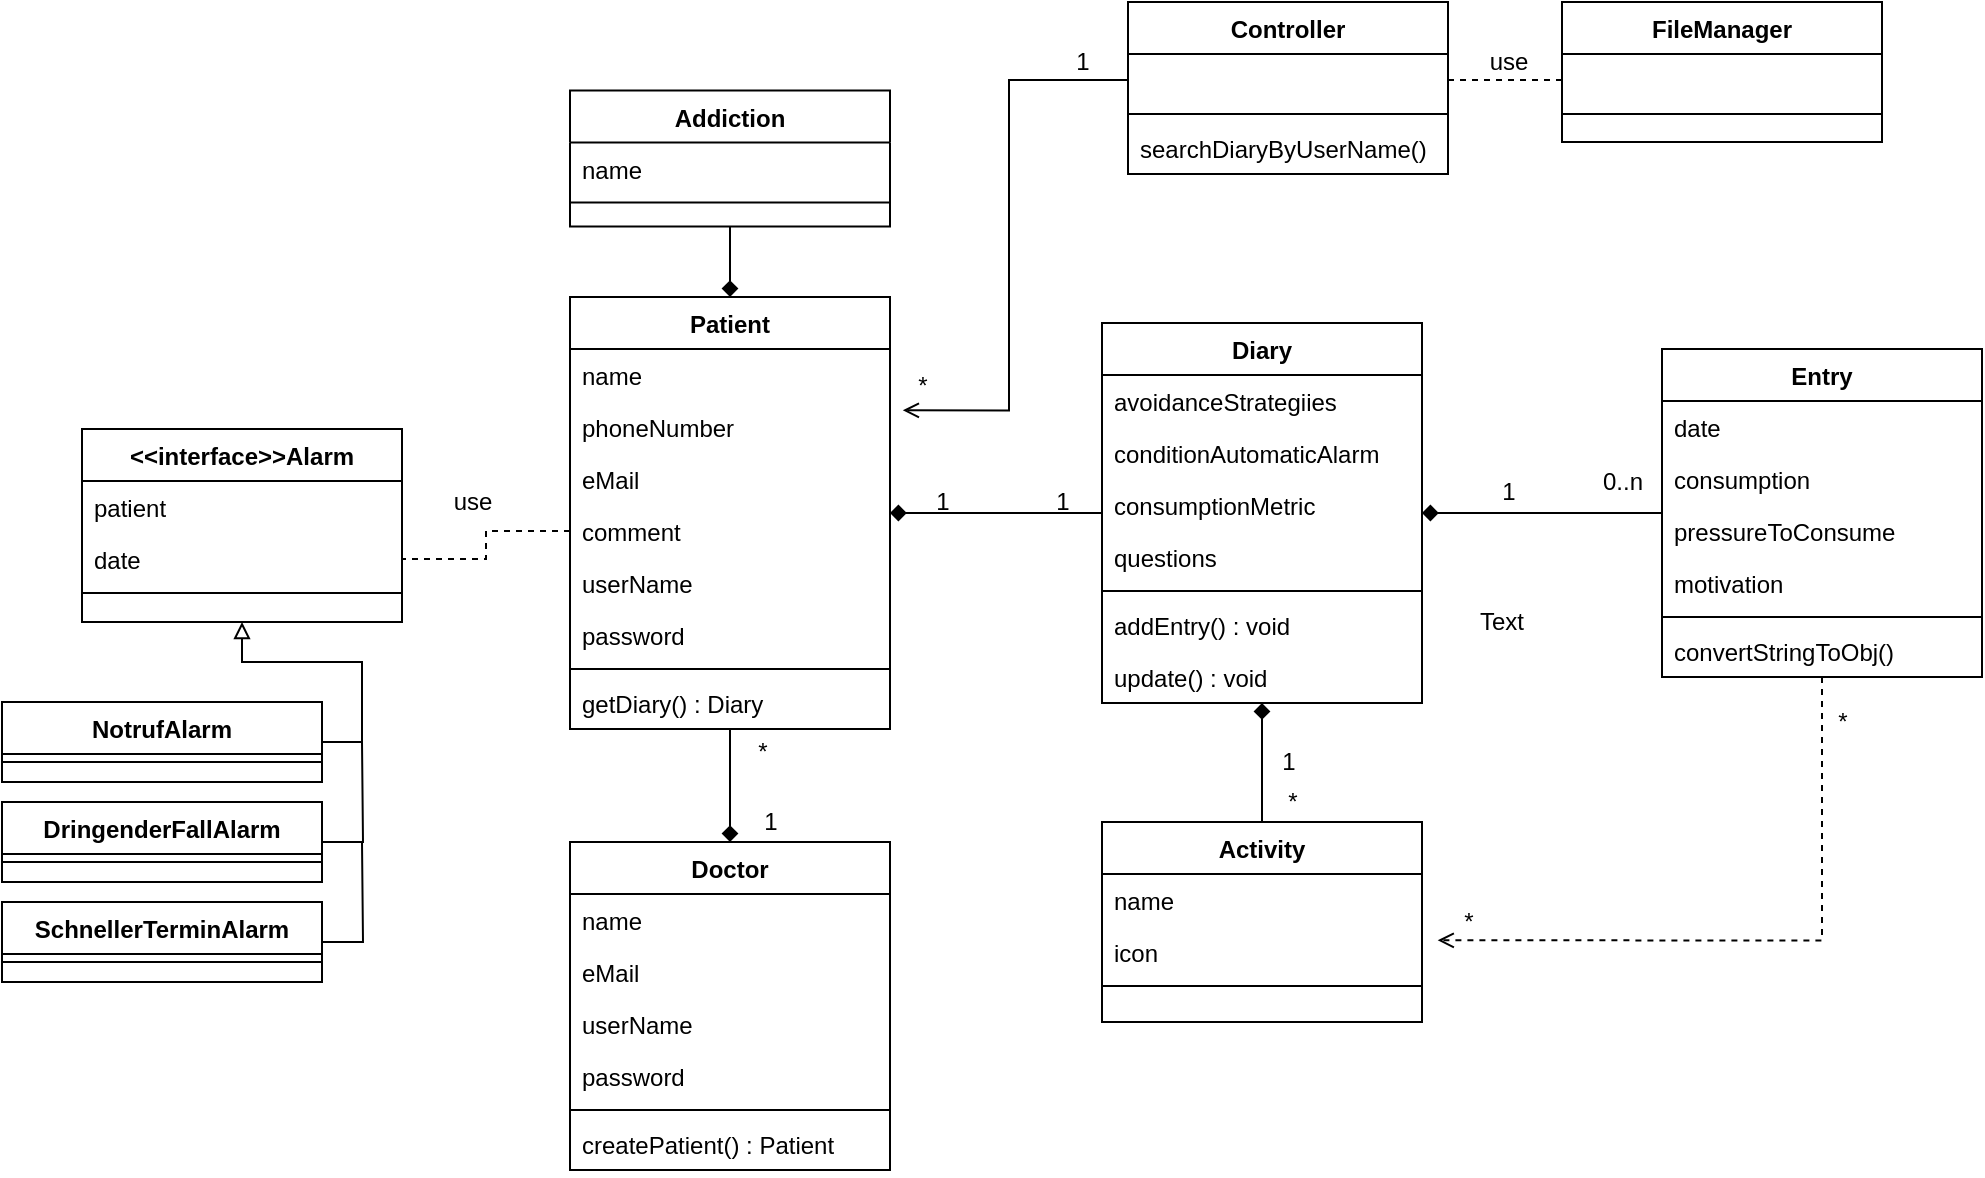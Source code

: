 <mxfile version="13.0.0" type="google"><diagram id="C5RBs43oDa-KdzZeNtuy" name="Page-1"><mxGraphModel dx="1001" dy="927" grid="1" gridSize="10" guides="1" tooltips="1" connect="1" arrows="1" fold="1" page="1" pageScale="1" pageWidth="827" pageHeight="1169" math="0" shadow="0"><root><mxCell id="WIyWlLk6GJQsqaUBKTNV-0"/><mxCell id="WIyWlLk6GJQsqaUBKTNV-1" parent="WIyWlLk6GJQsqaUBKTNV-0"/><mxCell id="cpq8LEayzA1t1rluFKNk-62" style="edgeStyle=orthogonalEdgeStyle;rounded=0;orthogonalLoop=1;jettySize=auto;html=1;entryX=0.5;entryY=0;entryDx=0;entryDy=0;endArrow=diamond;endFill=1;" edge="1" parent="WIyWlLk6GJQsqaUBKTNV-1" source="cpq8LEayzA1t1rluFKNk-8" target="cpq8LEayzA1t1rluFKNk-14"><mxGeometry relative="1" as="geometry"/></mxCell><mxCell id="cpq8LEayzA1t1rluFKNk-60" style="edgeStyle=orthogonalEdgeStyle;rounded=0;orthogonalLoop=1;jettySize=auto;html=1;endArrow=diamond;endFill=1;sourcePortConstraint=none;entryX=1;entryY=0.5;entryDx=0;entryDy=0;" edge="1" parent="WIyWlLk6GJQsqaUBKTNV-1" source="cpq8LEayzA1t1rluFKNk-20" target="cpq8LEayzA1t1rluFKNk-8"><mxGeometry relative="1" as="geometry"><mxPoint x="530" y="200" as="targetPoint"/></mxGeometry></mxCell><mxCell id="cpq8LEayzA1t1rluFKNk-61" style="edgeStyle=orthogonalEdgeStyle;rounded=0;orthogonalLoop=1;jettySize=auto;html=1;entryX=1;entryY=0.5;entryDx=0;entryDy=0;endArrow=diamond;endFill=1;" edge="1" parent="WIyWlLk6GJQsqaUBKTNV-1" source="cpq8LEayzA1t1rluFKNk-26" target="cpq8LEayzA1t1rluFKNk-20"><mxGeometry relative="1" as="geometry"/></mxCell><mxCell id="cpq8LEayzA1t1rluFKNk-78" value="1" style="text;html=1;align=center;verticalAlign=middle;resizable=0;points=[];autosize=1;" vertex="1" parent="WIyWlLk6GJQsqaUBKTNV-1"><mxGeometry x="480" y="250" width="20" height="20" as="geometry"/></mxCell><mxCell id="cpq8LEayzA1t1rluFKNk-79" value="1" style="text;html=1;align=center;verticalAlign=middle;resizable=0;points=[];autosize=1;" vertex="1" parent="WIyWlLk6GJQsqaUBKTNV-1"><mxGeometry x="540" y="250" width="20" height="20" as="geometry"/></mxCell><mxCell id="cpq8LEayzA1t1rluFKNk-80" value="1" style="text;html=1;align=center;verticalAlign=middle;resizable=0;points=[];autosize=1;" vertex="1" parent="WIyWlLk6GJQsqaUBKTNV-1"><mxGeometry x="763" y="245" width="20" height="20" as="geometry"/></mxCell><mxCell id="cpq8LEayzA1t1rluFKNk-81" value="0..n" style="text;html=1;align=center;verticalAlign=middle;resizable=0;points=[];autosize=1;" vertex="1" parent="WIyWlLk6GJQsqaUBKTNV-1"><mxGeometry x="810" y="240" width="40" height="20" as="geometry"/></mxCell><mxCell id="cpq8LEayzA1t1rluFKNk-105" style="edgeStyle=orthogonalEdgeStyle;rounded=0;orthogonalLoop=1;jettySize=auto;html=1;entryX=0.5;entryY=0;entryDx=0;entryDy=0;endArrow=diamond;endFill=1;" edge="1" parent="WIyWlLk6GJQsqaUBKTNV-1" source="cpq8LEayzA1t1rluFKNk-32" target="cpq8LEayzA1t1rluFKNk-8"><mxGeometry relative="1" as="geometry"/></mxCell><mxCell id="cpq8LEayzA1t1rluFKNk-95" style="edgeStyle=orthogonalEdgeStyle;rounded=0;orthogonalLoop=1;jettySize=auto;html=1;exitX=0.5;exitY=0;exitDx=0;exitDy=0;entryX=0.5;entryY=1;entryDx=0;entryDy=0;endArrow=diamond;endFill=1;" edge="1" parent="WIyWlLk6GJQsqaUBKTNV-1" source="cpq8LEayzA1t1rluFKNk-86" target="cpq8LEayzA1t1rluFKNk-20"><mxGeometry relative="1" as="geometry"/></mxCell><mxCell id="cpq8LEayzA1t1rluFKNk-93" value="*" style="text;html=1;align=center;verticalAlign=middle;resizable=0;points=[];autosize=1;" vertex="1" parent="WIyWlLk6GJQsqaUBKTNV-1"><mxGeometry x="930" y="360" width="20" height="20" as="geometry"/></mxCell><mxCell id="cpq8LEayzA1t1rluFKNk-94" value="*" style="text;html=1;align=center;verticalAlign=middle;resizable=0;points=[];autosize=1;" vertex="1" parent="WIyWlLk6GJQsqaUBKTNV-1"><mxGeometry x="743" y="460" width="20" height="20" as="geometry"/></mxCell><mxCell id="cpq8LEayzA1t1rluFKNk-96" value="1" style="text;html=1;align=center;verticalAlign=middle;resizable=0;points=[];autosize=1;" vertex="1" parent="WIyWlLk6GJQsqaUBKTNV-1"><mxGeometry x="653" y="380" width="20" height="20" as="geometry"/></mxCell><mxCell id="cpq8LEayzA1t1rluFKNk-97" value="*" style="text;html=1;align=center;verticalAlign=middle;resizable=0;points=[];autosize=1;" vertex="1" parent="WIyWlLk6GJQsqaUBKTNV-1"><mxGeometry x="655" y="400" width="20" height="20" as="geometry"/></mxCell><mxCell id="cpq8LEayzA1t1rluFKNk-102" style="edgeStyle=orthogonalEdgeStyle;rounded=0;orthogonalLoop=1;jettySize=auto;html=1;entryX=1.049;entryY=0.276;entryDx=0;entryDy=0;entryPerimeter=0;endArrow=open;endFill=0;dashed=1;" edge="1" parent="WIyWlLk6GJQsqaUBKTNV-1" source="cpq8LEayzA1t1rluFKNk-26" target="cpq8LEayzA1t1rluFKNk-88"><mxGeometry relative="1" as="geometry"/></mxCell><mxCell id="cpq8LEayzA1t1rluFKNk-103" value="*" style="text;html=1;align=center;verticalAlign=middle;resizable=0;points=[];autosize=1;" vertex="1" parent="WIyWlLk6GJQsqaUBKTNV-1"><mxGeometry x="390" y="375" width="20" height="20" as="geometry"/></mxCell><mxCell id="cpq8LEayzA1t1rluFKNk-104" value="1" style="text;html=1;align=center;verticalAlign=middle;resizable=0;points=[];autosize=1;" vertex="1" parent="WIyWlLk6GJQsqaUBKTNV-1"><mxGeometry x="394" y="410" width="20" height="20" as="geometry"/></mxCell><mxCell id="cpq8LEayzA1t1rluFKNk-114" value="use" style="text;html=1;align=center;verticalAlign=middle;resizable=0;points=[];autosize=1;" vertex="1" parent="WIyWlLk6GJQsqaUBKTNV-1"><mxGeometry x="240" y="250" width="30" height="20" as="geometry"/></mxCell><mxCell id="cpq8LEayzA1t1rluFKNk-132" style="edgeStyle=orthogonalEdgeStyle;rounded=0;orthogonalLoop=1;jettySize=auto;html=1;exitX=0.5;exitY=1;exitDx=0;exitDy=0;entryX=1;entryY=0.5;entryDx=0;entryDy=0;endArrow=none;endFill=0;strokeColor=none;startArrow=block;startFill=0;" edge="1" parent="WIyWlLk6GJQsqaUBKTNV-1" source="cpq8LEayzA1t1rluFKNk-120"><mxGeometry relative="1" as="geometry"><mxPoint x="180" y="399" as="targetPoint"/></mxGeometry></mxCell><mxCell id="cpq8LEayzA1t1rluFKNk-137" style="edgeStyle=orthogonalEdgeStyle;rounded=0;orthogonalLoop=1;jettySize=auto;html=1;exitX=0;exitY=0.5;exitDx=0;exitDy=0;entryX=1;entryY=0.5;entryDx=0;entryDy=0;startArrow=none;startFill=0;endArrow=none;endFill=0;dashed=1;" edge="1" parent="WIyWlLk6GJQsqaUBKTNV-1" source="cpq8LEayzA1t1rluFKNk-45" target="cpq8LEayzA1t1rluFKNk-122"><mxGeometry relative="1" as="geometry"/></mxCell><mxCell id="cpq8LEayzA1t1rluFKNk-163" value="1" style="text;html=1;align=center;verticalAlign=middle;resizable=0;points=[];autosize=1;" vertex="1" parent="WIyWlLk6GJQsqaUBKTNV-1"><mxGeometry x="550" y="30" width="20" height="20" as="geometry"/></mxCell><mxCell id="cpq8LEayzA1t1rluFKNk-164" value="*" style="text;html=1;align=center;verticalAlign=middle;resizable=0;points=[];autosize=1;" vertex="1" parent="WIyWlLk6GJQsqaUBKTNV-1"><mxGeometry x="470" y="192" width="20" height="20" as="geometry"/></mxCell><mxCell id="cpq8LEayzA1t1rluFKNk-166" style="edgeStyle=orthogonalEdgeStyle;rounded=0;orthogonalLoop=1;jettySize=auto;html=1;exitX=0;exitY=0.5;exitDx=0;exitDy=0;entryX=1.04;entryY=0.179;entryDx=0;entryDy=0;entryPerimeter=0;startArrow=none;startFill=0;endArrow=open;endFill=0;" edge="1" parent="WIyWlLk6GJQsqaUBKTNV-1" source="cpq8LEayzA1t1rluFKNk-158" target="cpq8LEayzA1t1rluFKNk-10"><mxGeometry relative="1" as="geometry"/></mxCell><mxCell id="cpq8LEayzA1t1rluFKNk-172" style="edgeStyle=orthogonalEdgeStyle;rounded=0;orthogonalLoop=1;jettySize=auto;html=1;exitX=1;exitY=0.5;exitDx=0;exitDy=0;entryX=0;entryY=0.5;entryDx=0;entryDy=0;startArrow=none;startFill=0;endArrow=none;endFill=0;dashed=1;" edge="1" parent="WIyWlLk6GJQsqaUBKTNV-1" source="cpq8LEayzA1t1rluFKNk-158" target="cpq8LEayzA1t1rluFKNk-170"><mxGeometry relative="1" as="geometry"/></mxCell><mxCell id="cpq8LEayzA1t1rluFKNk-173" value="use" style="text;html=1;align=center;verticalAlign=middle;resizable=0;points=[];autosize=1;" vertex="1" parent="WIyWlLk6GJQsqaUBKTNV-1"><mxGeometry x="758" y="30" width="30" height="20" as="geometry"/></mxCell><mxCell id="cpq8LEayzA1t1rluFKNk-8" value="Patient" style="swimlane;fontStyle=1;align=center;verticalAlign=top;childLayout=stackLayout;horizontal=1;startSize=26;horizontalStack=0;resizeParent=1;resizeLast=0;collapsible=1;marginBottom=0;" vertex="1" parent="WIyWlLk6GJQsqaUBKTNV-1"><mxGeometry x="304" y="157.5" width="160" height="216" as="geometry"><mxRectangle x="220" y="120" width="160" height="26" as="alternateBounds"/></mxGeometry></mxCell><mxCell id="cpq8LEayzA1t1rluFKNk-9" value="name" style="text;align=left;verticalAlign=top;spacingLeft=4;spacingRight=4;overflow=hidden;rotatable=0;points=[[0,0.5],[1,0.5]];portConstraint=eastwest;" vertex="1" parent="cpq8LEayzA1t1rluFKNk-8"><mxGeometry y="26" width="160" height="26" as="geometry"/></mxCell><mxCell id="cpq8LEayzA1t1rluFKNk-10" value="phoneNumber" style="text;align=left;verticalAlign=top;spacingLeft=4;spacingRight=4;overflow=hidden;rotatable=0;points=[[0,0.5],[1,0.5]];portConstraint=eastwest;rounded=0;shadow=0;html=0;" vertex="1" parent="cpq8LEayzA1t1rluFKNk-8"><mxGeometry y="52" width="160" height="26" as="geometry"/></mxCell><mxCell id="cpq8LEayzA1t1rluFKNk-11" value="eMail" style="text;align=left;verticalAlign=top;spacingLeft=4;spacingRight=4;overflow=hidden;rotatable=0;points=[[0,0.5],[1,0.5]];portConstraint=eastwest;rounded=0;shadow=0;html=0;" vertex="1" parent="cpq8LEayzA1t1rluFKNk-8"><mxGeometry y="78" width="160" height="26" as="geometry"/></mxCell><mxCell id="cpq8LEayzA1t1rluFKNk-45" value="comment" style="text;align=left;verticalAlign=top;spacingLeft=4;spacingRight=4;overflow=hidden;rotatable=0;points=[[0,0.5],[1,0.5]];portConstraint=eastwest;rounded=0;shadow=0;html=0;" vertex="1" parent="cpq8LEayzA1t1rluFKNk-8"><mxGeometry y="104" width="160" height="26" as="geometry"/></mxCell><mxCell id="cpq8LEayzA1t1rluFKNk-46" value="userName" style="text;align=left;verticalAlign=top;spacingLeft=4;spacingRight=4;overflow=hidden;rotatable=0;points=[[0,0.5],[1,0.5]];portConstraint=eastwest;rounded=0;shadow=0;html=0;" vertex="1" parent="cpq8LEayzA1t1rluFKNk-8"><mxGeometry y="130" width="160" height="26" as="geometry"/></mxCell><mxCell id="cpq8LEayzA1t1rluFKNk-47" value="password" style="text;align=left;verticalAlign=top;spacingLeft=4;spacingRight=4;overflow=hidden;rotatable=0;points=[[0,0.5],[1,0.5]];portConstraint=eastwest;rounded=0;shadow=0;html=0;" vertex="1" parent="cpq8LEayzA1t1rluFKNk-8"><mxGeometry y="156" width="160" height="26" as="geometry"/></mxCell><mxCell id="cpq8LEayzA1t1rluFKNk-12" value="" style="line;html=1;strokeWidth=1;align=left;verticalAlign=middle;spacingTop=-1;spacingLeft=3;spacingRight=3;rotatable=0;labelPosition=right;points=[];portConstraint=eastwest;" vertex="1" parent="cpq8LEayzA1t1rluFKNk-8"><mxGeometry y="182" width="160" height="8" as="geometry"/></mxCell><mxCell id="cpq8LEayzA1t1rluFKNk-186" value="getDiary() : Diary" style="text;align=left;verticalAlign=top;spacingLeft=4;spacingRight=4;overflow=hidden;rotatable=0;points=[[0,0.5],[1,0.5]];portConstraint=eastwest;" vertex="1" parent="cpq8LEayzA1t1rluFKNk-8"><mxGeometry y="190" width="160" height="26" as="geometry"/></mxCell><mxCell id="cpq8LEayzA1t1rluFKNk-120" value="&lt;&lt;interface&gt;&gt;Alarm" style="swimlane;fontStyle=1;align=center;verticalAlign=top;childLayout=stackLayout;horizontal=1;startSize=26;horizontalStack=0;resizeParent=1;resizeLast=0;collapsible=1;marginBottom=0;" vertex="1" parent="WIyWlLk6GJQsqaUBKTNV-1"><mxGeometry x="60" y="223.5" width="160" height="96.5" as="geometry"><mxRectangle x="220" y="120" width="160" height="26" as="alternateBounds"/></mxGeometry></mxCell><mxCell id="cpq8LEayzA1t1rluFKNk-121" value="patient" style="text;align=left;verticalAlign=top;spacingLeft=4;spacingRight=4;overflow=hidden;rotatable=0;points=[[0,0.5],[1,0.5]];portConstraint=eastwest;" vertex="1" parent="cpq8LEayzA1t1rluFKNk-120"><mxGeometry y="26" width="160" height="26" as="geometry"/></mxCell><mxCell id="cpq8LEayzA1t1rluFKNk-122" value="date" style="text;align=left;verticalAlign=top;spacingLeft=4;spacingRight=4;overflow=hidden;rotatable=0;points=[[0,0.5],[1,0.5]];portConstraint=eastwest;rounded=0;shadow=0;html=0;" vertex="1" parent="cpq8LEayzA1t1rluFKNk-120"><mxGeometry y="52" width="160" height="26" as="geometry"/></mxCell><mxCell id="cpq8LEayzA1t1rluFKNk-124" value="" style="line;html=1;strokeWidth=1;align=left;verticalAlign=middle;spacingTop=-1;spacingLeft=3;spacingRight=3;rotatable=0;labelPosition=right;points=[];portConstraint=eastwest;" vertex="1" parent="cpq8LEayzA1t1rluFKNk-120"><mxGeometry y="78" width="160" height="8" as="geometry"/></mxCell><mxCell id="cpq8LEayzA1t1rluFKNk-178" style="edgeStyle=orthogonalEdgeStyle;rounded=0;orthogonalLoop=1;jettySize=auto;html=1;exitX=1;exitY=0.5;exitDx=0;exitDy=0;entryX=0.5;entryY=1;entryDx=0;entryDy=0;startArrow=none;startFill=0;endArrow=block;endFill=0;" edge="1" parent="WIyWlLk6GJQsqaUBKTNV-1" source="cpq8LEayzA1t1rluFKNk-115" target="cpq8LEayzA1t1rluFKNk-120"><mxGeometry relative="1" as="geometry"/></mxCell><mxCell id="cpq8LEayzA1t1rluFKNk-115" value="NotrufAlarm" style="swimlane;fontStyle=1;align=center;verticalAlign=top;childLayout=stackLayout;horizontal=1;startSize=26;horizontalStack=0;resizeParent=1;resizeLast=0;collapsible=1;marginBottom=0;" vertex="1" parent="WIyWlLk6GJQsqaUBKTNV-1"><mxGeometry x="20" y="360" width="160" height="40" as="geometry"><mxRectangle x="220" y="120" width="160" height="26" as="alternateBounds"/></mxGeometry></mxCell><mxCell id="cpq8LEayzA1t1rluFKNk-119" value="" style="line;html=1;strokeWidth=1;align=left;verticalAlign=middle;spacingTop=-1;spacingLeft=3;spacingRight=3;rotatable=0;labelPosition=right;points=[];portConstraint=eastwest;" vertex="1" parent="cpq8LEayzA1t1rluFKNk-115"><mxGeometry y="26" width="160" height="8" as="geometry"/></mxCell><mxCell id="cpq8LEayzA1t1rluFKNk-14" value="Doctor" style="swimlane;fontStyle=1;align=center;verticalAlign=top;childLayout=stackLayout;horizontal=1;startSize=26;horizontalStack=0;resizeParent=1;resizeLast=0;collapsible=1;marginBottom=0;" vertex="1" parent="WIyWlLk6GJQsqaUBKTNV-1"><mxGeometry x="304" y="430" width="160" height="164" as="geometry"><mxRectangle x="220" y="120" width="160" height="26" as="alternateBounds"/></mxGeometry></mxCell><mxCell id="cpq8LEayzA1t1rluFKNk-15" value="name" style="text;align=left;verticalAlign=top;spacingLeft=4;spacingRight=4;overflow=hidden;rotatable=0;points=[[0,0.5],[1,0.5]];portConstraint=eastwest;" vertex="1" parent="cpq8LEayzA1t1rluFKNk-14"><mxGeometry y="26" width="160" height="26" as="geometry"/></mxCell><mxCell id="cpq8LEayzA1t1rluFKNk-17" value="eMail" style="text;align=left;verticalAlign=top;spacingLeft=4;spacingRight=4;overflow=hidden;rotatable=0;points=[[0,0.5],[1,0.5]];portConstraint=eastwest;rounded=0;shadow=0;html=0;" vertex="1" parent="cpq8LEayzA1t1rluFKNk-14"><mxGeometry y="52" width="160" height="26" as="geometry"/></mxCell><mxCell id="cpq8LEayzA1t1rluFKNk-63" value="userName" style="text;align=left;verticalAlign=top;spacingLeft=4;spacingRight=4;overflow=hidden;rotatable=0;points=[[0,0.5],[1,0.5]];portConstraint=eastwest;rounded=0;shadow=0;html=0;" vertex="1" parent="cpq8LEayzA1t1rluFKNk-14"><mxGeometry y="78" width="160" height="26" as="geometry"/></mxCell><mxCell id="cpq8LEayzA1t1rluFKNk-64" value="password" style="text;align=left;verticalAlign=top;spacingLeft=4;spacingRight=4;overflow=hidden;rotatable=0;points=[[0,0.5],[1,0.5]];portConstraint=eastwest;rounded=0;shadow=0;html=0;" vertex="1" parent="cpq8LEayzA1t1rluFKNk-14"><mxGeometry y="104" width="160" height="26" as="geometry"/></mxCell><mxCell id="cpq8LEayzA1t1rluFKNk-18" value="" style="line;html=1;strokeWidth=1;align=left;verticalAlign=middle;spacingTop=-1;spacingLeft=3;spacingRight=3;rotatable=0;labelPosition=right;points=[];portConstraint=eastwest;" vertex="1" parent="cpq8LEayzA1t1rluFKNk-14"><mxGeometry y="130" width="160" height="8" as="geometry"/></mxCell><mxCell id="cpq8LEayzA1t1rluFKNk-19" value="createPatient() : Patient" style="text;align=left;verticalAlign=top;spacingLeft=4;spacingRight=4;overflow=hidden;rotatable=0;points=[[0,0.5],[1,0.5]];portConstraint=eastwest;" vertex="1" parent="cpq8LEayzA1t1rluFKNk-14"><mxGeometry y="138" width="160" height="26" as="geometry"/></mxCell><mxCell id="cpq8LEayzA1t1rluFKNk-86" value="Activity" style="swimlane;fontStyle=1;align=center;verticalAlign=top;childLayout=stackLayout;horizontal=1;startSize=26;horizontalStack=0;resizeParent=1;resizeLast=0;collapsible=1;marginBottom=0;" vertex="1" parent="WIyWlLk6GJQsqaUBKTNV-1"><mxGeometry x="570" y="420" width="160" height="100" as="geometry"><mxRectangle x="220" y="120" width="160" height="26" as="alternateBounds"/></mxGeometry></mxCell><mxCell id="cpq8LEayzA1t1rluFKNk-87" value="name" style="text;align=left;verticalAlign=top;spacingLeft=4;spacingRight=4;overflow=hidden;rotatable=0;points=[[0,0.5],[1,0.5]];portConstraint=eastwest;" vertex="1" parent="cpq8LEayzA1t1rluFKNk-86"><mxGeometry y="26" width="160" height="26" as="geometry"/></mxCell><mxCell id="cpq8LEayzA1t1rluFKNk-88" value="icon" style="text;align=left;verticalAlign=top;spacingLeft=4;spacingRight=4;overflow=hidden;rotatable=0;points=[[0,0.5],[1,0.5]];portConstraint=eastwest;rounded=0;shadow=0;html=0;" vertex="1" parent="cpq8LEayzA1t1rluFKNk-86"><mxGeometry y="52" width="160" height="26" as="geometry"/></mxCell><mxCell id="cpq8LEayzA1t1rluFKNk-90" value="" style="line;html=1;strokeWidth=1;align=left;verticalAlign=middle;spacingTop=-1;spacingLeft=3;spacingRight=3;rotatable=0;labelPosition=right;points=[];portConstraint=eastwest;" vertex="1" parent="cpq8LEayzA1t1rluFKNk-86"><mxGeometry y="78" width="160" height="8" as="geometry"/></mxCell><mxCell id="cpq8LEayzA1t1rluFKNk-32" value="Addiction" style="swimlane;fontStyle=1;align=center;verticalAlign=top;childLayout=stackLayout;horizontal=1;startSize=26;horizontalStack=0;resizeParent=1;resizeLast=0;collapsible=1;marginBottom=0;" vertex="1" parent="WIyWlLk6GJQsqaUBKTNV-1"><mxGeometry x="304" y="54.25" width="160" height="68" as="geometry"><mxRectangle x="220" y="120" width="160" height="26" as="alternateBounds"/></mxGeometry></mxCell><mxCell id="cpq8LEayzA1t1rluFKNk-33" value="name" style="text;align=left;verticalAlign=top;spacingLeft=4;spacingRight=4;overflow=hidden;rotatable=0;points=[[0,0.5],[1,0.5]];portConstraint=eastwest;" vertex="1" parent="cpq8LEayzA1t1rluFKNk-32"><mxGeometry y="26" width="160" height="26" as="geometry"/></mxCell><mxCell id="cpq8LEayzA1t1rluFKNk-36" value="" style="line;html=1;strokeWidth=1;align=left;verticalAlign=middle;spacingTop=-1;spacingLeft=3;spacingRight=3;rotatable=0;labelPosition=right;points=[];portConstraint=eastwest;" vertex="1" parent="cpq8LEayzA1t1rluFKNk-32"><mxGeometry y="52" width="160" height="8" as="geometry"/></mxCell><mxCell id="cpq8LEayzA1t1rluFKNk-157" value="Controller" style="swimlane;fontStyle=1;align=center;verticalAlign=top;childLayout=stackLayout;horizontal=1;startSize=26;horizontalStack=0;resizeParent=1;resizeLast=0;collapsible=1;marginBottom=0;" vertex="1" parent="WIyWlLk6GJQsqaUBKTNV-1"><mxGeometry x="583" y="10" width="160" height="86" as="geometry"><mxRectangle x="220" y="120" width="160" height="26" as="alternateBounds"/></mxGeometry></mxCell><mxCell id="cpq8LEayzA1t1rluFKNk-158" value=" " style="text;align=left;verticalAlign=top;spacingLeft=4;spacingRight=4;overflow=hidden;rotatable=0;points=[[0,0.5],[1,0.5]];portConstraint=eastwest;" vertex="1" parent="cpq8LEayzA1t1rluFKNk-157"><mxGeometry y="26" width="160" height="26" as="geometry"/></mxCell><mxCell id="cpq8LEayzA1t1rluFKNk-160" value="" style="line;html=1;strokeWidth=1;align=left;verticalAlign=middle;spacingTop=-1;spacingLeft=3;spacingRight=3;rotatable=0;labelPosition=right;points=[];portConstraint=eastwest;" vertex="1" parent="cpq8LEayzA1t1rluFKNk-157"><mxGeometry y="52" width="160" height="8" as="geometry"/></mxCell><mxCell id="cpq8LEayzA1t1rluFKNk-184" value="searchDiaryByUserName()" style="text;align=left;verticalAlign=top;spacingLeft=4;spacingRight=4;overflow=hidden;rotatable=0;points=[[0,0.5],[1,0.5]];portConstraint=eastwest;rounded=0;shadow=0;html=0;" vertex="1" parent="cpq8LEayzA1t1rluFKNk-157"><mxGeometry y="60" width="160" height="26" as="geometry"/></mxCell><mxCell id="cpq8LEayzA1t1rluFKNk-169" value="FileManager" style="swimlane;fontStyle=1;align=center;verticalAlign=top;childLayout=stackLayout;horizontal=1;startSize=26;horizontalStack=0;resizeParent=1;resizeLast=0;collapsible=1;marginBottom=0;" vertex="1" parent="WIyWlLk6GJQsqaUBKTNV-1"><mxGeometry x="800" y="10" width="160" height="70" as="geometry"><mxRectangle x="220" y="120" width="160" height="26" as="alternateBounds"/></mxGeometry></mxCell><mxCell id="cpq8LEayzA1t1rluFKNk-170" value=" " style="text;align=left;verticalAlign=top;spacingLeft=4;spacingRight=4;overflow=hidden;rotatable=0;points=[[0,0.5],[1,0.5]];portConstraint=eastwest;" vertex="1" parent="cpq8LEayzA1t1rluFKNk-169"><mxGeometry y="26" width="160" height="26" as="geometry"/></mxCell><mxCell id="cpq8LEayzA1t1rluFKNk-171" value="" style="line;html=1;strokeWidth=1;align=left;verticalAlign=middle;spacingTop=-1;spacingLeft=3;spacingRight=3;rotatable=0;labelPosition=right;points=[];portConstraint=eastwest;" vertex="1" parent="cpq8LEayzA1t1rluFKNk-169"><mxGeometry y="52" width="160" height="8" as="geometry"/></mxCell><mxCell id="cpq8LEayzA1t1rluFKNk-180" style="edgeStyle=orthogonalEdgeStyle;rounded=0;orthogonalLoop=1;jettySize=auto;html=1;exitX=1;exitY=0.5;exitDx=0;exitDy=0;startArrow=none;startFill=0;endArrow=none;endFill=0;" edge="1" parent="WIyWlLk6GJQsqaUBKTNV-1" source="cpq8LEayzA1t1rluFKNk-38"><mxGeometry relative="1" as="geometry"><mxPoint x="200" y="380" as="targetPoint"/></mxGeometry></mxCell><mxCell id="cpq8LEayzA1t1rluFKNk-38" value="DringenderFallAlarm" style="swimlane;fontStyle=1;align=center;verticalAlign=top;childLayout=stackLayout;horizontal=1;startSize=26;horizontalStack=0;resizeParent=1;resizeLast=0;collapsible=1;marginBottom=0;" vertex="1" parent="WIyWlLk6GJQsqaUBKTNV-1"><mxGeometry x="20" y="410" width="160" height="40" as="geometry"><mxRectangle x="220" y="120" width="160" height="26" as="alternateBounds"/></mxGeometry></mxCell><mxCell id="cpq8LEayzA1t1rluFKNk-42" value="" style="line;html=1;strokeWidth=1;align=left;verticalAlign=middle;spacingTop=-1;spacingLeft=3;spacingRight=3;rotatable=0;labelPosition=right;points=[];portConstraint=eastwest;" vertex="1" parent="cpq8LEayzA1t1rluFKNk-38"><mxGeometry y="26" width="160" height="8" as="geometry"/></mxCell><mxCell id="cpq8LEayzA1t1rluFKNk-181" style="edgeStyle=orthogonalEdgeStyle;rounded=0;orthogonalLoop=1;jettySize=auto;html=1;exitX=1;exitY=0.5;exitDx=0;exitDy=0;startArrow=none;startFill=0;endArrow=none;endFill=0;" edge="1" parent="WIyWlLk6GJQsqaUBKTNV-1" source="cpq8LEayzA1t1rluFKNk-125"><mxGeometry relative="1" as="geometry"><mxPoint x="200" y="430" as="targetPoint"/></mxGeometry></mxCell><mxCell id="cpq8LEayzA1t1rluFKNk-125" value="SchnellerTerminAlarm" style="swimlane;fontStyle=1;align=center;verticalAlign=top;childLayout=stackLayout;horizontal=1;startSize=26;horizontalStack=0;resizeParent=1;resizeLast=0;collapsible=1;marginBottom=0;" vertex="1" parent="WIyWlLk6GJQsqaUBKTNV-1"><mxGeometry x="20" y="460" width="160" height="40" as="geometry"><mxRectangle x="220" y="120" width="160" height="26" as="alternateBounds"/></mxGeometry></mxCell><mxCell id="cpq8LEayzA1t1rluFKNk-129" value="" style="line;html=1;strokeWidth=1;align=left;verticalAlign=middle;spacingTop=-1;spacingLeft=3;spacingRight=3;rotatable=0;labelPosition=right;points=[];portConstraint=eastwest;" vertex="1" parent="cpq8LEayzA1t1rluFKNk-125"><mxGeometry y="26" width="160" height="8" as="geometry"/></mxCell><mxCell id="cpq8LEayzA1t1rluFKNk-182" value="Text" style="text;html=1;strokeColor=none;fillColor=none;align=center;verticalAlign=middle;whiteSpace=wrap;rounded=0;" vertex="1" parent="WIyWlLk6GJQsqaUBKTNV-1"><mxGeometry x="750" y="310" width="40" height="20" as="geometry"/></mxCell><mxCell id="cpq8LEayzA1t1rluFKNk-20" value="Diary" style="swimlane;fontStyle=1;align=center;verticalAlign=top;childLayout=stackLayout;horizontal=1;startSize=26;horizontalStack=0;resizeParent=1;resizeLast=0;collapsible=1;marginBottom=0;" vertex="1" parent="WIyWlLk6GJQsqaUBKTNV-1"><mxGeometry x="570" y="170.5" width="160" height="190" as="geometry"><mxRectangle x="220" y="120" width="160" height="26" as="alternateBounds"/></mxGeometry></mxCell><mxCell id="cpq8LEayzA1t1rluFKNk-22" value="avoidanceStrategiies" style="text;align=left;verticalAlign=top;spacingLeft=4;spacingRight=4;overflow=hidden;rotatable=0;points=[[0,0.5],[1,0.5]];portConstraint=eastwest;rounded=0;shadow=0;html=0;" vertex="1" parent="cpq8LEayzA1t1rluFKNk-20"><mxGeometry y="26" width="160" height="26" as="geometry"/></mxCell><mxCell id="cpq8LEayzA1t1rluFKNk-23" value="conditionAutomaticAlarm" style="text;align=left;verticalAlign=top;spacingLeft=4;spacingRight=4;overflow=hidden;rotatable=0;points=[[0,0.5],[1,0.5]];portConstraint=eastwest;rounded=0;shadow=0;html=0;" vertex="1" parent="cpq8LEayzA1t1rluFKNk-20"><mxGeometry y="52" width="160" height="26" as="geometry"/></mxCell><mxCell id="cpq8LEayzA1t1rluFKNk-111" value="consumptionMetric" style="text;align=left;verticalAlign=top;spacingLeft=4;spacingRight=4;overflow=hidden;rotatable=0;points=[[0,0.5],[1,0.5]];portConstraint=eastwest;rounded=0;shadow=0;html=0;" vertex="1" parent="cpq8LEayzA1t1rluFKNk-20"><mxGeometry y="78" width="160" height="26" as="geometry"/></mxCell><mxCell id="cpq8LEayzA1t1rluFKNk-101" value="questions" style="text;align=left;verticalAlign=top;spacingLeft=4;spacingRight=4;overflow=hidden;rotatable=0;points=[[0,0.5],[1,0.5]];portConstraint=eastwest;rounded=0;shadow=0;html=0;" vertex="1" parent="cpq8LEayzA1t1rluFKNk-20"><mxGeometry y="104" width="160" height="26" as="geometry"/></mxCell><mxCell id="cpq8LEayzA1t1rluFKNk-24" value="" style="line;html=1;strokeWidth=1;align=left;verticalAlign=middle;spacingTop=-1;spacingLeft=3;spacingRight=3;rotatable=0;labelPosition=right;points=[];portConstraint=eastwest;" vertex="1" parent="cpq8LEayzA1t1rluFKNk-20"><mxGeometry y="130" width="160" height="8" as="geometry"/></mxCell><mxCell id="cpq8LEayzA1t1rluFKNk-185" value="addEntry() : void" style="text;align=left;verticalAlign=top;spacingLeft=4;spacingRight=4;overflow=hidden;rotatable=0;points=[[0,0.5],[1,0.5]];portConstraint=eastwest;" vertex="1" parent="cpq8LEayzA1t1rluFKNk-20"><mxGeometry y="138" width="160" height="26" as="geometry"/></mxCell><mxCell id="cpq8LEayzA1t1rluFKNk-187" value="update() : void" style="text;align=left;verticalAlign=top;spacingLeft=4;spacingRight=4;overflow=hidden;rotatable=0;points=[[0,0.5],[1,0.5]];portConstraint=eastwest;" vertex="1" parent="cpq8LEayzA1t1rluFKNk-20"><mxGeometry y="164" width="160" height="26" as="geometry"/></mxCell><mxCell id="cpq8LEayzA1t1rluFKNk-26" value="Entry" style="swimlane;fontStyle=1;align=center;verticalAlign=top;childLayout=stackLayout;horizontal=1;startSize=26;horizontalStack=0;resizeParent=1;resizeLast=0;collapsible=1;marginBottom=0;" vertex="1" parent="WIyWlLk6GJQsqaUBKTNV-1"><mxGeometry x="850" y="183.5" width="160" height="164" as="geometry"><mxRectangle x="220" y="120" width="160" height="26" as="alternateBounds"/></mxGeometry></mxCell><mxCell id="cpq8LEayzA1t1rluFKNk-27" value="date" style="text;align=left;verticalAlign=top;spacingLeft=4;spacingRight=4;overflow=hidden;rotatable=0;points=[[0,0.5],[1,0.5]];portConstraint=eastwest;" vertex="1" parent="cpq8LEayzA1t1rluFKNk-26"><mxGeometry y="26" width="160" height="26" as="geometry"/></mxCell><mxCell id="cpq8LEayzA1t1rluFKNk-28" value="consumption" style="text;align=left;verticalAlign=top;spacingLeft=4;spacingRight=4;overflow=hidden;rotatable=0;points=[[0,0.5],[1,0.5]];portConstraint=eastwest;rounded=0;shadow=0;html=0;" vertex="1" parent="cpq8LEayzA1t1rluFKNk-26"><mxGeometry y="52" width="160" height="26" as="geometry"/></mxCell><mxCell id="cpq8LEayzA1t1rluFKNk-109" value="pressureToConsume" style="text;align=left;verticalAlign=top;spacingLeft=4;spacingRight=4;overflow=hidden;rotatable=0;points=[[0,0.5],[1,0.5]];portConstraint=eastwest;rounded=0;shadow=0;html=0;" vertex="1" parent="cpq8LEayzA1t1rluFKNk-26"><mxGeometry y="78" width="160" height="26" as="geometry"/></mxCell><mxCell id="cpq8LEayzA1t1rluFKNk-110" value="motivation" style="text;align=left;verticalAlign=top;spacingLeft=4;spacingRight=4;overflow=hidden;rotatable=0;points=[[0,0.5],[1,0.5]];portConstraint=eastwest;rounded=0;shadow=0;html=0;" vertex="1" parent="cpq8LEayzA1t1rluFKNk-26"><mxGeometry y="104" width="160" height="26" as="geometry"/></mxCell><mxCell id="cpq8LEayzA1t1rluFKNk-30" value="" style="line;html=1;strokeWidth=1;align=left;verticalAlign=middle;spacingTop=-1;spacingLeft=3;spacingRight=3;rotatable=0;labelPosition=right;points=[];portConstraint=eastwest;" vertex="1" parent="cpq8LEayzA1t1rluFKNk-26"><mxGeometry y="130" width="160" height="8" as="geometry"/></mxCell><mxCell id="cpq8LEayzA1t1rluFKNk-188" value="convertStringToObj()" style="text;align=left;verticalAlign=top;spacingLeft=4;spacingRight=4;overflow=hidden;rotatable=0;points=[[0,0.5],[1,0.5]];portConstraint=eastwest;rounded=0;shadow=0;html=0;" vertex="1" parent="cpq8LEayzA1t1rluFKNk-26"><mxGeometry y="138" width="160" height="26" as="geometry"/></mxCell></root></mxGraphModel></diagram></mxfile>